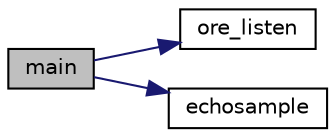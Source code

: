 digraph "main"
{
  edge [fontname="Helvetica",fontsize="10",labelfontname="Helvetica",labelfontsize="10"];
  node [fontname="Helvetica",fontsize="10",shape=record];
  rankdir="LR";
  Node1 [label="main",height=0.2,width=0.4,color="black", fillcolor="grey75", style="filled", fontcolor="black"];
  Node1 -> Node2 [color="midnightblue",fontsize="10",style="solid",fontname="Helvetica"];
  Node2 [label="ore_listen",height=0.2,width=0.4,color="black", fillcolor="white", style="filled",URL="$easyudpserver1_8c.html#ae488f24d0b4f62881de16b8b4e39c63a",tooltip="待ち受けソケット作成 "];
  Node1 -> Node3 [color="midnightblue",fontsize="10",style="solid",fontname="Helvetica"];
  Node3 [label="echosample",height=0.2,width=0.4,color="black", fillcolor="white", style="filled",URL="$easyudpserver1_8c.html#a6b234dd146bb1f393e2b5cd6d948ede2",tooltip="メインロジック部分 "];
}
